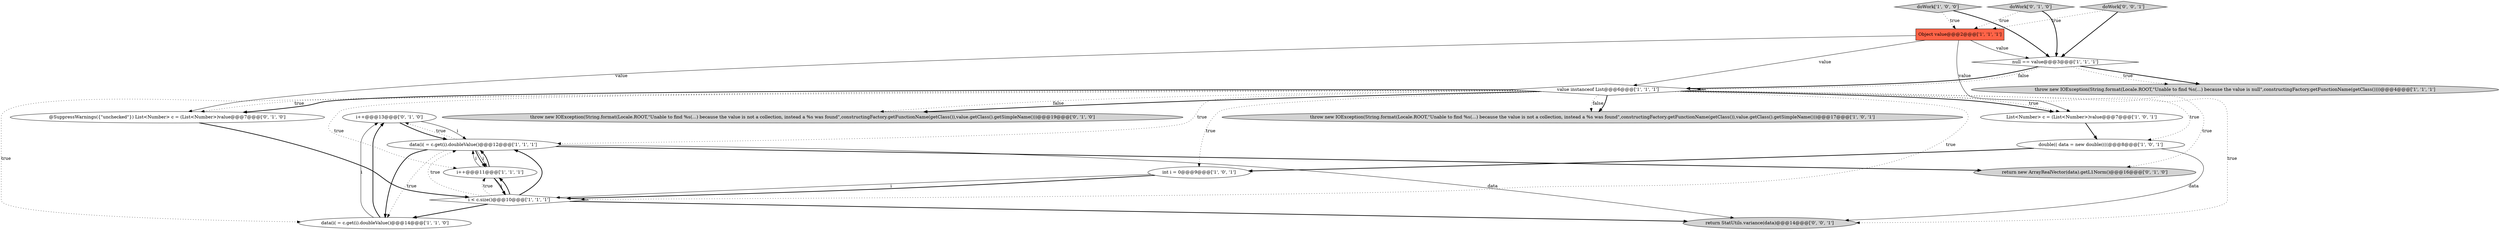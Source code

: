 digraph {
13 [style = filled, label = "i++@@@13@@@['0', '1', '0']", fillcolor = white, shape = ellipse image = "AAA0AAABBB2BBB"];
4 [style = filled, label = "i < c.size()@@@10@@@['1', '1', '1']", fillcolor = white, shape = diamond image = "AAA0AAABBB1BBB"];
17 [style = filled, label = "@SuppressWarnings({\"unchecked\"}) List<Number> c = (List<Number>)value@@@7@@@['0', '1', '0']", fillcolor = white, shape = ellipse image = "AAA0AAABBB2BBB"];
2 [style = filled, label = "double(( data = new double((((@@@8@@@['1', '0', '1']", fillcolor = white, shape = ellipse image = "AAA0AAABBB1BBB"];
0 [style = filled, label = "int i = 0@@@9@@@['1', '0', '1']", fillcolor = white, shape = ellipse image = "AAA0AAABBB1BBB"];
1 [style = filled, label = "data(i( = c.get(i).doubleValue()@@@14@@@['1', '1', '0']", fillcolor = white, shape = ellipse image = "AAA0AAABBB1BBB"];
10 [style = filled, label = "i++@@@11@@@['1', '1', '1']", fillcolor = white, shape = ellipse image = "AAA0AAABBB1BBB"];
9 [style = filled, label = "List<Number> c = (List<Number>)value@@@7@@@['1', '0', '1']", fillcolor = white, shape = ellipse image = "AAA0AAABBB1BBB"];
11 [style = filled, label = "Object value@@@2@@@['1', '1', '1']", fillcolor = tomato, shape = box image = "AAA0AAABBB1BBB"];
5 [style = filled, label = "throw new IOException(String.format(Locale.ROOT,\"Unable to find %s(...) because the value is null\",constructingFactory.getFunctionName(getClass())))@@@4@@@['1', '1', '1']", fillcolor = lightgray, shape = ellipse image = "AAA0AAABBB1BBB"];
7 [style = filled, label = "data(i( = c.get(i).doubleValue()@@@12@@@['1', '1', '1']", fillcolor = white, shape = ellipse image = "AAA0AAABBB1BBB"];
15 [style = filled, label = "doWork['0', '1', '0']", fillcolor = lightgray, shape = diamond image = "AAA0AAABBB2BBB"];
16 [style = filled, label = "throw new IOException(String.format(Locale.ROOT,\"Unable to find %s(...) because the value is not a collection, instead a %s was found\",constructingFactory.getFunctionName(getClass()),value.getClass().getSimpleName()))@@@19@@@['0', '1', '0']", fillcolor = lightgray, shape = ellipse image = "AAA0AAABBB2BBB"];
18 [style = filled, label = "return StatUtils.variance(data)@@@14@@@['0', '0', '1']", fillcolor = lightgray, shape = ellipse image = "AAA0AAABBB3BBB"];
8 [style = filled, label = "throw new IOException(String.format(Locale.ROOT,\"Unable to find %s(...) because the value is not a collection, instead a %s was found\",constructingFactory.getFunctionName(getClass()),value.getClass().getSimpleName()))@@@17@@@['1', '0', '1']", fillcolor = lightgray, shape = ellipse image = "AAA0AAABBB1BBB"];
6 [style = filled, label = "doWork['1', '0', '0']", fillcolor = lightgray, shape = diamond image = "AAA0AAABBB1BBB"];
14 [style = filled, label = "return new ArrayRealVector(data).getL1Norm()@@@16@@@['0', '1', '0']", fillcolor = lightgray, shape = ellipse image = "AAA0AAABBB2BBB"];
19 [style = filled, label = "doWork['0', '0', '1']", fillcolor = lightgray, shape = diamond image = "AAA0AAABBB3BBB"];
12 [style = filled, label = "value instanceof List@@@6@@@['1', '1', '1']", fillcolor = white, shape = diamond image = "AAA0AAABBB1BBB"];
3 [style = filled, label = "null == value@@@3@@@['1', '1', '1']", fillcolor = white, shape = diamond image = "AAA0AAABBB1BBB"];
4->10 [style = bold, label=""];
6->3 [style = bold, label=""];
12->17 [style = dotted, label="true"];
7->1 [style = bold, label=""];
9->2 [style = bold, label=""];
11->3 [style = solid, label="value"];
4->10 [style = dotted, label="true"];
7->10 [style = bold, label=""];
2->18 [style = solid, label="data"];
7->13 [style = dotted, label="true"];
12->17 [style = bold, label=""];
12->2 [style = dotted, label="true"];
13->7 [style = solid, label="i"];
12->1 [style = dotted, label="true"];
4->7 [style = dotted, label="true"];
11->17 [style = solid, label="value"];
12->18 [style = dotted, label="true"];
12->16 [style = bold, label=""];
10->4 [style = solid, label="i"];
4->18 [style = bold, label=""];
0->4 [style = solid, label="i"];
3->12 [style = bold, label=""];
7->10 [style = solid, label="i"];
12->9 [style = bold, label=""];
15->3 [style = bold, label=""];
10->7 [style = bold, label=""];
1->13 [style = bold, label=""];
4->7 [style = bold, label=""];
7->14 [style = bold, label=""];
3->12 [style = dotted, label="false"];
12->16 [style = dotted, label="false"];
12->14 [style = dotted, label="true"];
12->8 [style = dotted, label="false"];
3->5 [style = bold, label=""];
3->5 [style = dotted, label="true"];
2->0 [style = bold, label=""];
11->9 [style = solid, label="value"];
7->18 [style = solid, label="data"];
12->10 [style = dotted, label="true"];
0->4 [style = bold, label=""];
19->11 [style = dotted, label="true"];
12->8 [style = bold, label=""];
13->7 [style = bold, label=""];
15->11 [style = dotted, label="true"];
10->4 [style = bold, label=""];
12->0 [style = dotted, label="true"];
12->4 [style = dotted, label="true"];
11->12 [style = solid, label="value"];
4->1 [style = bold, label=""];
6->11 [style = dotted, label="true"];
12->7 [style = dotted, label="true"];
10->7 [style = solid, label="i"];
7->1 [style = dotted, label="true"];
19->3 [style = bold, label=""];
1->13 [style = solid, label="i"];
17->4 [style = bold, label=""];
12->9 [style = dotted, label="true"];
}
